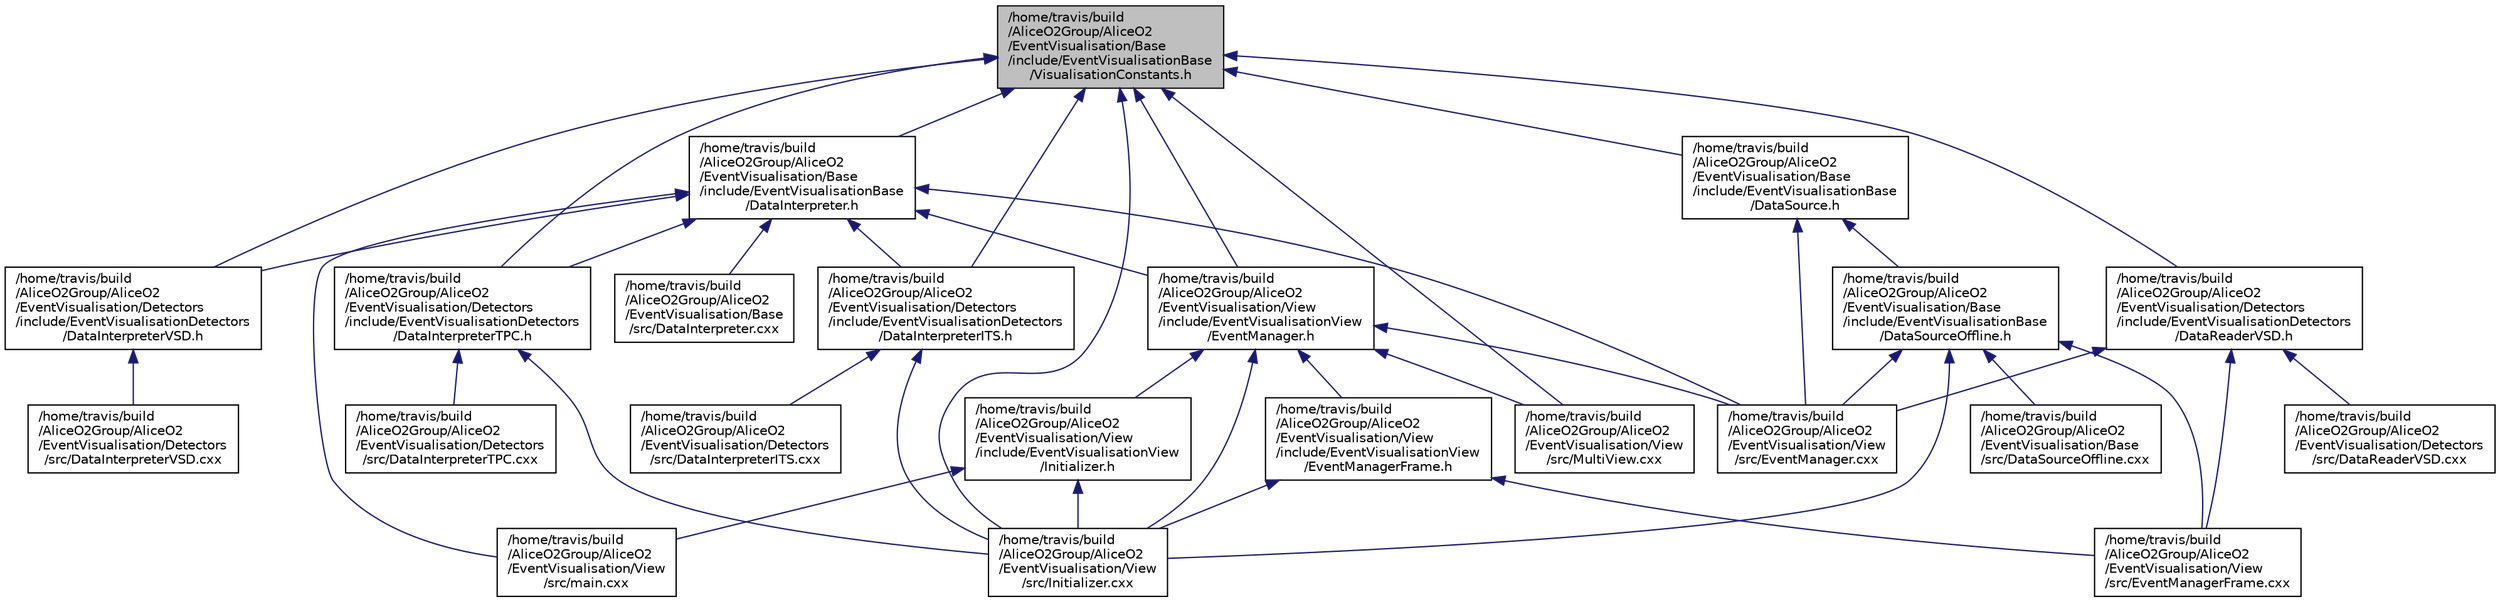 digraph "/home/travis/build/AliceO2Group/AliceO2/EventVisualisation/Base/include/EventVisualisationBase/VisualisationConstants.h"
{
 // INTERACTIVE_SVG=YES
  bgcolor="transparent";
  edge [fontname="Helvetica",fontsize="10",labelfontname="Helvetica",labelfontsize="10"];
  node [fontname="Helvetica",fontsize="10",shape=record];
  Node2 [label="/home/travis/build\l/AliceO2Group/AliceO2\l/EventVisualisation/Base\l/include/EventVisualisationBase\l/VisualisationConstants.h",height=0.2,width=0.4,color="black", fillcolor="grey75", style="filled", fontcolor="black"];
  Node2 -> Node3 [dir="back",color="midnightblue",fontsize="10",style="solid",fontname="Helvetica"];
  Node3 [label="/home/travis/build\l/AliceO2Group/AliceO2\l/EventVisualisation/Base\l/include/EventVisualisationBase\l/DataInterpreter.h",height=0.2,width=0.4,color="black",URL="$dd/dbf/DataInterpreter_8h.html"];
  Node3 -> Node4 [dir="back",color="midnightblue",fontsize="10",style="solid",fontname="Helvetica"];
  Node4 [label="/home/travis/build\l/AliceO2Group/AliceO2\l/EventVisualisation/Base\l/src/DataInterpreter.cxx",height=0.2,width=0.4,color="black",URL="$d5/d0c/DataInterpreter_8cxx.html"];
  Node3 -> Node5 [dir="back",color="midnightblue",fontsize="10",style="solid",fontname="Helvetica"];
  Node5 [label="/home/travis/build\l/AliceO2Group/AliceO2\l/EventVisualisation/Detectors\l/include/EventVisualisationDetectors\l/DataInterpreterITS.h",height=0.2,width=0.4,color="black",URL="$d9/d95/DataInterpreterITS_8h.html",tooltip="converting ITS data to Event Visualisation primitives "];
  Node5 -> Node6 [dir="back",color="midnightblue",fontsize="10",style="solid",fontname="Helvetica"];
  Node6 [label="/home/travis/build\l/AliceO2Group/AliceO2\l/EventVisualisation/Detectors\l/src/DataInterpreterITS.cxx",height=0.2,width=0.4,color="black",URL="$d2/d8a/DataInterpreterITS_8cxx.html",tooltip="converting ITS data to Event Visualisation primitives "];
  Node5 -> Node7 [dir="back",color="midnightblue",fontsize="10",style="solid",fontname="Helvetica"];
  Node7 [label="/home/travis/build\l/AliceO2Group/AliceO2\l/EventVisualisation/View\l/src/Initializer.cxx",height=0.2,width=0.4,color="black",URL="$df/d2a/Initializer_8cxx.html"];
  Node3 -> Node8 [dir="back",color="midnightblue",fontsize="10",style="solid",fontname="Helvetica"];
  Node8 [label="/home/travis/build\l/AliceO2Group/AliceO2\l/EventVisualisation/Detectors\l/include/EventVisualisationDetectors\l/DataInterpreterTPC.h",height=0.2,width=0.4,color="black",URL="$dc/df2/DataInterpreterTPC_8h.html",tooltip="converting TPC data to Event Visualisation primitives "];
  Node8 -> Node9 [dir="back",color="midnightblue",fontsize="10",style="solid",fontname="Helvetica"];
  Node9 [label="/home/travis/build\l/AliceO2Group/AliceO2\l/EventVisualisation/Detectors\l/src/DataInterpreterTPC.cxx",height=0.2,width=0.4,color="black",URL="$d5/df5/DataInterpreterTPC_8cxx.html",tooltip="converting TPC data to Event Visualisation primitives "];
  Node8 -> Node7 [dir="back",color="midnightblue",fontsize="10",style="solid",fontname="Helvetica"];
  Node3 -> Node10 [dir="back",color="midnightblue",fontsize="10",style="solid",fontname="Helvetica"];
  Node10 [label="/home/travis/build\l/AliceO2Group/AliceO2\l/EventVisualisation/Detectors\l/include/EventVisualisationDetectors\l/DataInterpreterVSD.h",height=0.2,width=0.4,color="black",URL="$d2/d21/DataInterpreterVSD_8h.html",tooltip="converting VSD data to Event Visualisation primitives "];
  Node10 -> Node11 [dir="back",color="midnightblue",fontsize="10",style="solid",fontname="Helvetica"];
  Node11 [label="/home/travis/build\l/AliceO2Group/AliceO2\l/EventVisualisation/Detectors\l/src/DataInterpreterVSD.cxx",height=0.2,width=0.4,color="black",URL="$de/df8/DataInterpreterVSD_8cxx.html",tooltip="converting VSD data to Event Visualisation primitives "];
  Node3 -> Node12 [dir="back",color="midnightblue",fontsize="10",style="solid",fontname="Helvetica"];
  Node12 [label="/home/travis/build\l/AliceO2Group/AliceO2\l/EventVisualisation/View\l/include/EventVisualisationView\l/EventManager.h",height=0.2,width=0.4,color="black",URL="$d8/d25/EventManager_8h.html"];
  Node12 -> Node13 [dir="back",color="midnightblue",fontsize="10",style="solid",fontname="Helvetica"];
  Node13 [label="/home/travis/build\l/AliceO2Group/AliceO2\l/EventVisualisation/View\l/include/EventVisualisationView\l/EventManagerFrame.h",height=0.2,width=0.4,color="black",URL="$d9/d30/EventManagerFrame_8h.html",tooltip="GUI (bottom buttons) for visualisation. "];
  Node13 -> Node14 [dir="back",color="midnightblue",fontsize="10",style="solid",fontname="Helvetica"];
  Node14 [label="/home/travis/build\l/AliceO2Group/AliceO2\l/EventVisualisation/View\l/src/EventManagerFrame.cxx",height=0.2,width=0.4,color="black",URL="$d0/dc0/EventManagerFrame_8cxx.html",tooltip="GUI (bottom buttons) for visualisation. "];
  Node13 -> Node7 [dir="back",color="midnightblue",fontsize="10",style="solid",fontname="Helvetica"];
  Node12 -> Node15 [dir="back",color="midnightblue",fontsize="10",style="solid",fontname="Helvetica"];
  Node15 [label="/home/travis/build\l/AliceO2Group/AliceO2\l/EventVisualisation/View\l/include/EventVisualisationView\l/Initializer.h",height=0.2,width=0.4,color="black",URL="$d8/df3/Initializer_8h.html"];
  Node15 -> Node7 [dir="back",color="midnightblue",fontsize="10",style="solid",fontname="Helvetica"];
  Node15 -> Node16 [dir="back",color="midnightblue",fontsize="10",style="solid",fontname="Helvetica"];
  Node16 [label="/home/travis/build\l/AliceO2Group/AliceO2\l/EventVisualisation/View\l/src/main.cxx",height=0.2,width=0.4,color="black",URL="$d5/d40/main_8cxx.html"];
  Node12 -> Node17 [dir="back",color="midnightblue",fontsize="10",style="solid",fontname="Helvetica"];
  Node17 [label="/home/travis/build\l/AliceO2Group/AliceO2\l/EventVisualisation/View\l/src/EventManager.cxx",height=0.2,width=0.4,color="black",URL="$dd/d21/EventManager_8cxx.html"];
  Node12 -> Node7 [dir="back",color="midnightblue",fontsize="10",style="solid",fontname="Helvetica"];
  Node12 -> Node18 [dir="back",color="midnightblue",fontsize="10",style="solid",fontname="Helvetica"];
  Node18 [label="/home/travis/build\l/AliceO2Group/AliceO2\l/EventVisualisation/View\l/src/MultiView.cxx",height=0.2,width=0.4,color="black",URL="$da/d7a/MultiView_8cxx.html"];
  Node3 -> Node17 [dir="back",color="midnightblue",fontsize="10",style="solid",fontname="Helvetica"];
  Node3 -> Node16 [dir="back",color="midnightblue",fontsize="10",style="solid",fontname="Helvetica"];
  Node2 -> Node19 [dir="back",color="midnightblue",fontsize="10",style="solid",fontname="Helvetica"];
  Node19 [label="/home/travis/build\l/AliceO2Group/AliceO2\l/EventVisualisation/Base\l/include/EventVisualisationBase\l/DataSource.h",height=0.2,width=0.4,color="black",URL="$dc/d54/DataSource_8h.html"];
  Node19 -> Node20 [dir="back",color="midnightblue",fontsize="10",style="solid",fontname="Helvetica"];
  Node20 [label="/home/travis/build\l/AliceO2Group/AliceO2\l/EventVisualisation/Base\l/include/EventVisualisationBase\l/DataSourceOffline.h",height=0.2,width=0.4,color="black",URL="$d1/deb/DataSourceOffline_8h.html",tooltip="Grouping reading from file(s) "];
  Node20 -> Node21 [dir="back",color="midnightblue",fontsize="10",style="solid",fontname="Helvetica"];
  Node21 [label="/home/travis/build\l/AliceO2Group/AliceO2\l/EventVisualisation/Base\l/src/DataSourceOffline.cxx",height=0.2,width=0.4,color="black",URL="$dc/db1/DataSourceOffline_8cxx.html"];
  Node20 -> Node17 [dir="back",color="midnightblue",fontsize="10",style="solid",fontname="Helvetica"];
  Node20 -> Node14 [dir="back",color="midnightblue",fontsize="10",style="solid",fontname="Helvetica"];
  Node20 -> Node7 [dir="back",color="midnightblue",fontsize="10",style="solid",fontname="Helvetica"];
  Node19 -> Node17 [dir="back",color="midnightblue",fontsize="10",style="solid",fontname="Helvetica"];
  Node2 -> Node5 [dir="back",color="midnightblue",fontsize="10",style="solid",fontname="Helvetica"];
  Node2 -> Node8 [dir="back",color="midnightblue",fontsize="10",style="solid",fontname="Helvetica"];
  Node2 -> Node10 [dir="back",color="midnightblue",fontsize="10",style="solid",fontname="Helvetica"];
  Node2 -> Node22 [dir="back",color="midnightblue",fontsize="10",style="solid",fontname="Helvetica"];
  Node22 [label="/home/travis/build\l/AliceO2Group/AliceO2\l/EventVisualisation/Detectors\l/include/EventVisualisationDetectors\l/DataReaderVSD.h",height=0.2,width=0.4,color="black",URL="$d3/d28/DataReaderVSD_8h.html"];
  Node22 -> Node23 [dir="back",color="midnightblue",fontsize="10",style="solid",fontname="Helvetica"];
  Node23 [label="/home/travis/build\l/AliceO2Group/AliceO2\l/EventVisualisation/Detectors\l/src/DataReaderVSD.cxx",height=0.2,width=0.4,color="black",URL="$dd/d02/DataReaderVSD_8cxx.html",tooltip="VSD specific reading from file(s) (Visualisation Summary Data) "];
  Node22 -> Node17 [dir="back",color="midnightblue",fontsize="10",style="solid",fontname="Helvetica"];
  Node22 -> Node14 [dir="back",color="midnightblue",fontsize="10",style="solid",fontname="Helvetica"];
  Node2 -> Node12 [dir="back",color="midnightblue",fontsize="10",style="solid",fontname="Helvetica"];
  Node2 -> Node7 [dir="back",color="midnightblue",fontsize="10",style="solid",fontname="Helvetica"];
  Node2 -> Node18 [dir="back",color="midnightblue",fontsize="10",style="solid",fontname="Helvetica"];
}
